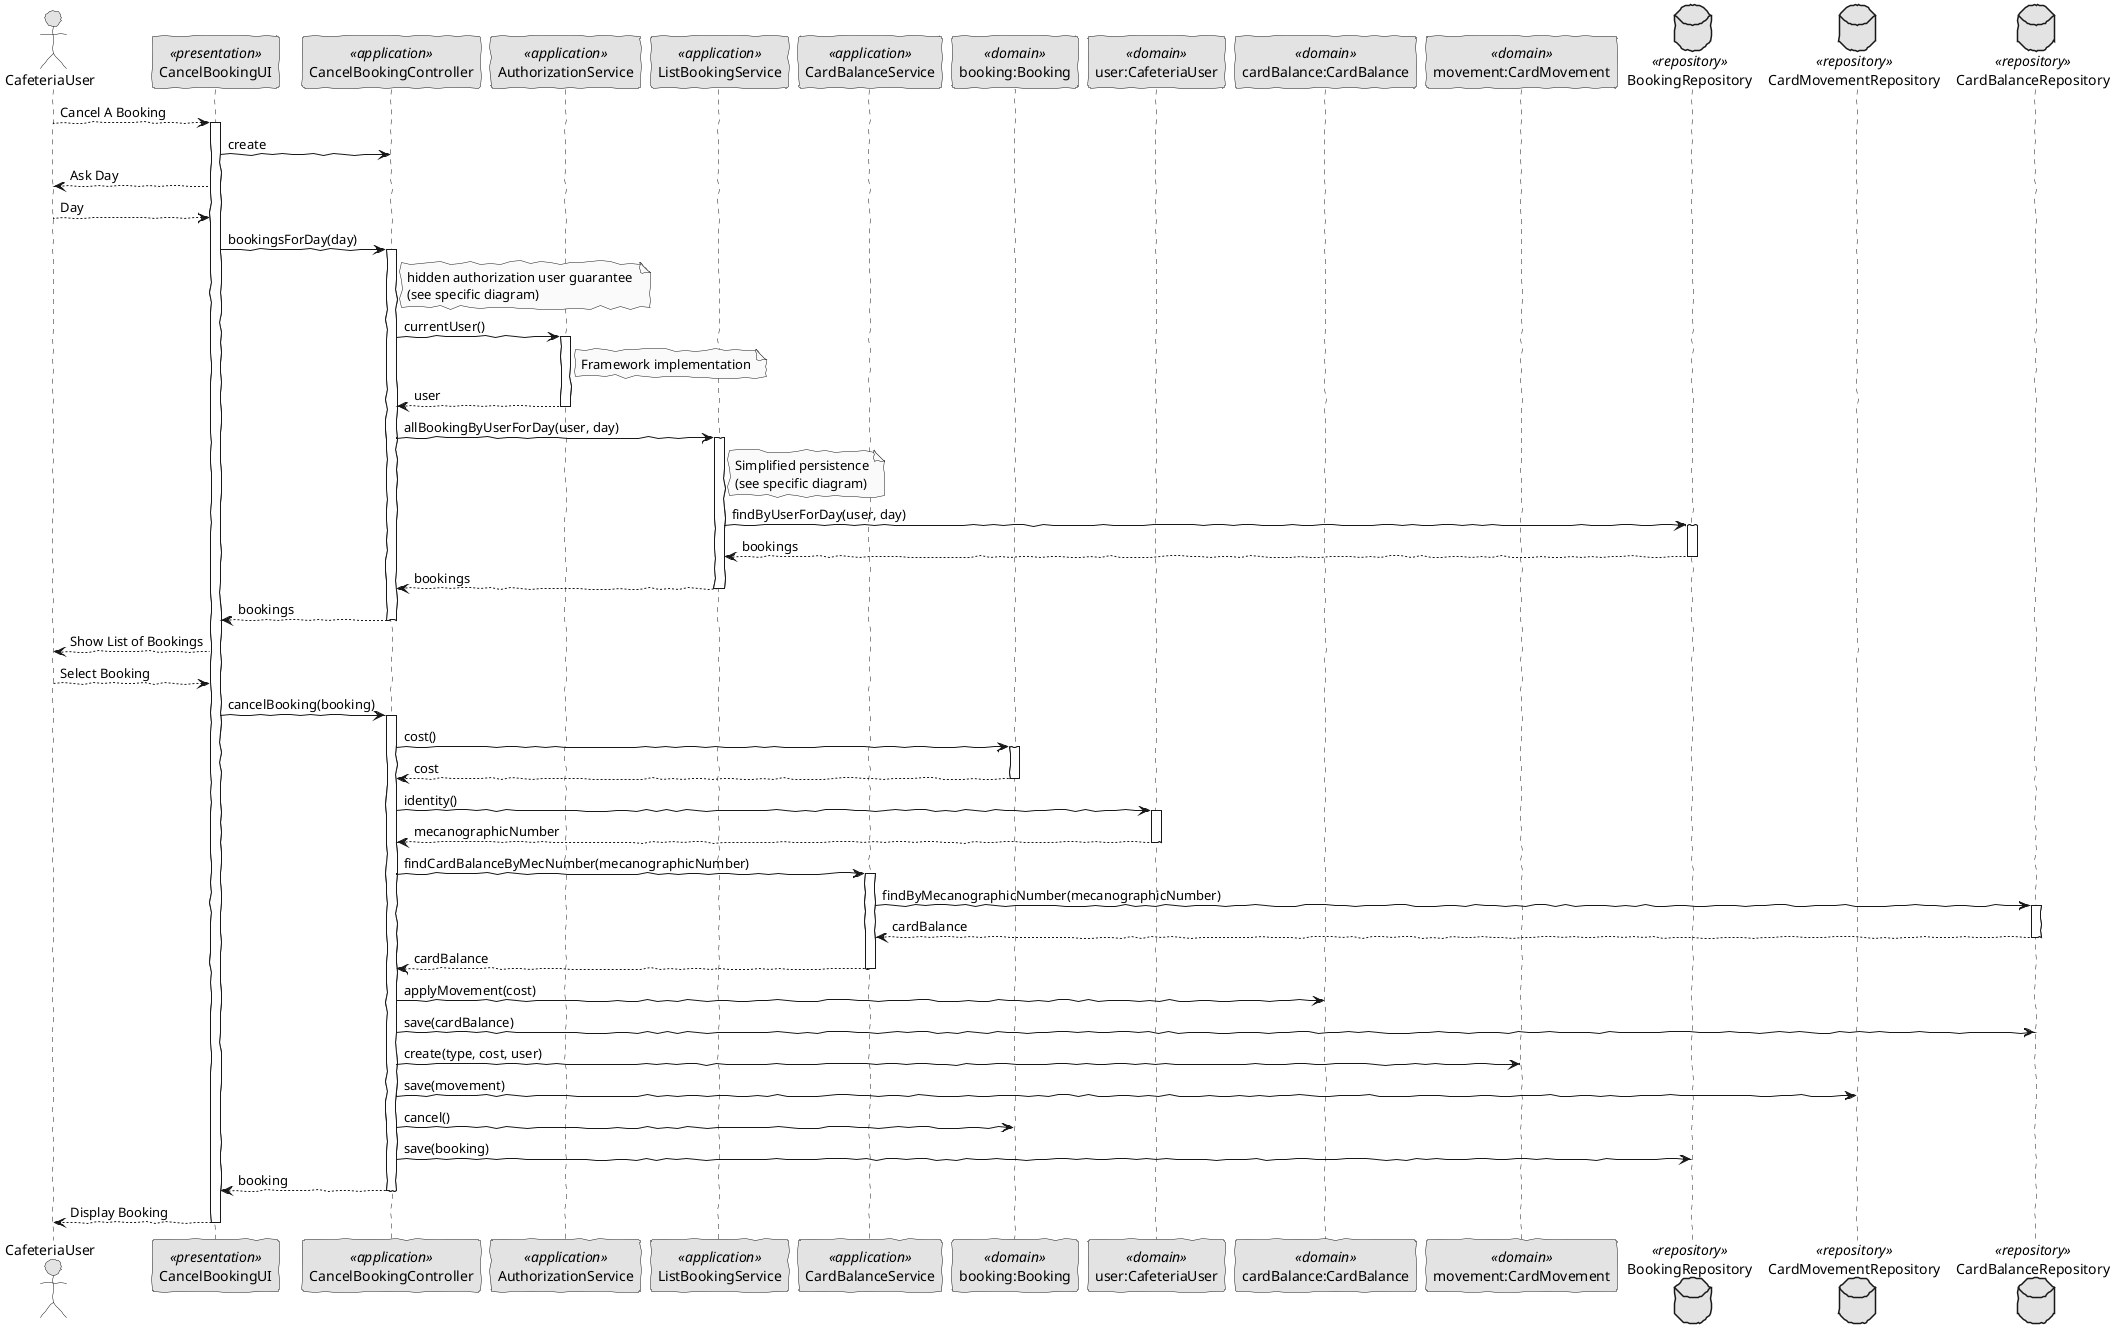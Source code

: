 @startuml
skinparam handwritten true
skinparam monochrome true
skinparam packageStyle rect
skinparam defaultFontName FG Virgil
skinparam shadowing false

actor CafeteriaUser as Actor
participant CancelBookingUI as UI <<presentation>>
participant CancelBookingController as Controller <<application>>
participant AuthorizationService as authSvc <<application>>
participant ListBookingService as bookSvc <<application>>
participant CardBalanceService as cardSvc <<application>>
participant "booking:Booking" as bookDomain <<domain>>
participant "user:CafeteriaUser" as userDomain <<domain>>
participant "cardBalance:CardBalance" as cardDomain <<domain>>
participant "movement:CardMovement" as movDomain <<domain>>
database BookingRepository as bookRepository <<repository>>
database CardMovementRepository as movRepository <<repository>>
database CardBalanceRepository as cardRepository <<repository>>

Actor --> UI: Cancel A Booking
activate UI
    UI -> Controller: create

    UI --> Actor: Ask Day
    Actor --> UI: Day

    UI -> Controller: bookingsForDay(day)
    activate Controller

        note right of Controller : hidden authorization user guarantee \n(see specific diagram)

            Controller -> authSvc: currentUser()
            activate authSvc

            note right of authSvc : Framework implementation

            authSvc --> Controller : user
            deactivate authSvc

        Controller -> bookSvc: allBookingByUserForDay(user, day)
        activate bookSvc

            note right of bookSvc : Simplified persistence\n(see specific diagram)

            bookSvc -> bookRepository: findByUserForDay(user, day)
            activate bookRepository

            bookRepository --> bookSvc: bookings
            deactivate bookRepository

        bookSvc --> Controller: bookings
        deactivate bookSvc

    Controller-->UI: bookings
    deactivate Controller

    UI --> Actor: Show List of Bookings
    Actor --> UI: Select Booking

    UI -> Controller: cancelBooking(booking)
    activate Controller

            Controller -> bookDomain: cost()
            activate bookDomain

            bookDomain --> Controller : cost
            deactivate bookDomain

            Controller -> userDomain: identity()
            activate userDomain

            userDomain --> Controller : mecanographicNumber
            deactivate userDomain

        Controller -> cardSvc: findCardBalanceByMecNumber(mecanographicNumber)
        activate cardSvc

            cardSvc -> cardRepository: findByMecanographicNumber(mecanographicNumber)
            activate cardRepository

            cardRepository --> cardSvc: cardBalance
            deactivate cardRepository

        cardSvc --> Controller: cardBalance
        deactivate cardSvc

        Controller -> cardDomain: applyMovement(cost)

        Controller -> cardRepository: save(cardBalance)

        Controller -> movDomain: create(type, cost, user)

        Controller -> movRepository: save(movement)

        Controller -> bookDomain: cancel()

        Controller -> bookRepository: save(booking)

    Controller-->UI: booking
    deactivate Controller

UI-->Actor: Display Booking
deactivate UI
@enduml
